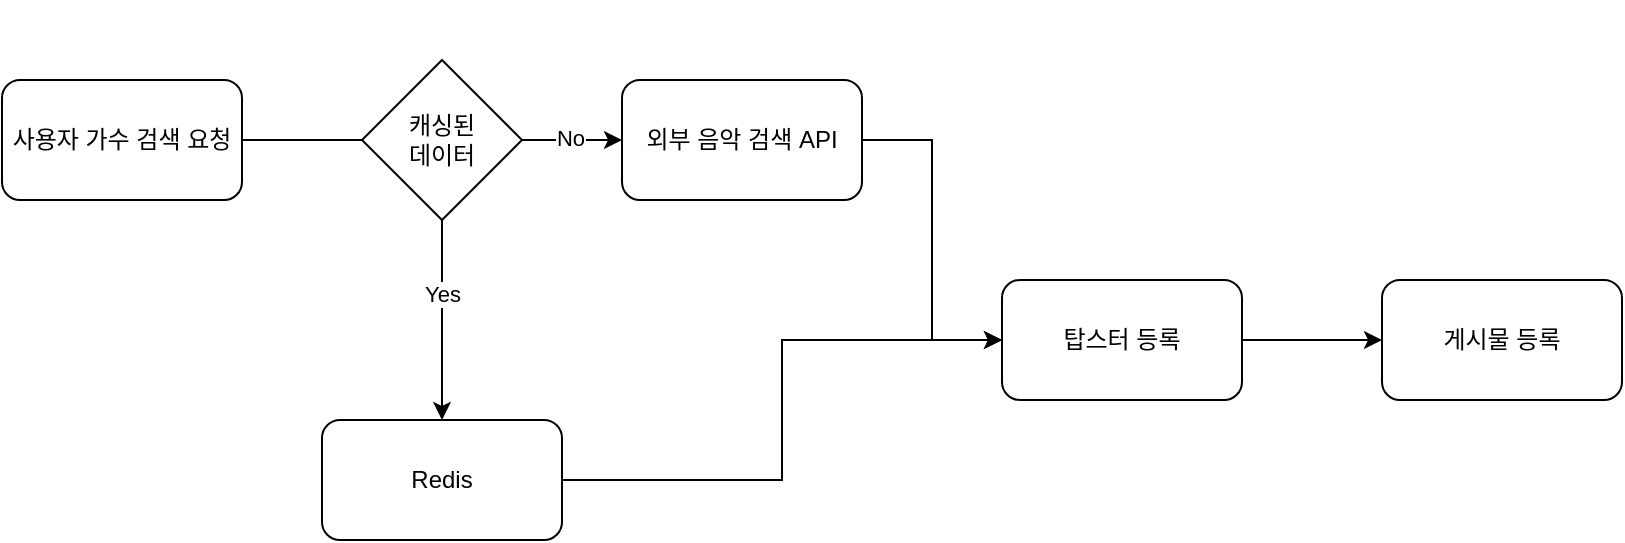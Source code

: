 <mxfile version="22.1.21" type="github">
  <diagram name="페이지-1" id="8wzVMI-fFdZHt3961dAr">
    <mxGraphModel dx="1050" dy="522" grid="1" gridSize="10" guides="1" tooltips="1" connect="1" arrows="1" fold="1" page="1" pageScale="1" pageWidth="827" pageHeight="1169" math="0" shadow="0">
      <root>
        <mxCell id="0" />
        <mxCell id="1" parent="0" />
        <mxCell id="0nnxCCLFR0tTlaFnBlpE-3" style="edgeStyle=orthogonalEdgeStyle;rounded=0;orthogonalLoop=1;jettySize=auto;html=1;entryX=0;entryY=0.5;entryDx=0;entryDy=0;" edge="1" parent="1" source="0nnxCCLFR0tTlaFnBlpE-1">
          <mxGeometry relative="1" as="geometry">
            <mxPoint x="290" y="150" as="targetPoint" />
          </mxGeometry>
        </mxCell>
        <mxCell id="0nnxCCLFR0tTlaFnBlpE-1" value="사용자 가수 검색 요청" style="rounded=1;whiteSpace=wrap;html=1;" vertex="1" parent="1">
          <mxGeometry x="70" y="120" width="120" height="60" as="geometry" />
        </mxCell>
        <mxCell id="0nnxCCLFR0tTlaFnBlpE-14" style="edgeStyle=orthogonalEdgeStyle;rounded=0;orthogonalLoop=1;jettySize=auto;html=1;entryX=0;entryY=0.5;entryDx=0;entryDy=0;" edge="1" parent="1" source="0nnxCCLFR0tTlaFnBlpE-4" target="0nnxCCLFR0tTlaFnBlpE-5">
          <mxGeometry relative="1" as="geometry">
            <Array as="points">
              <mxPoint x="350" y="150" />
              <mxPoint x="350" y="150" />
            </Array>
          </mxGeometry>
        </mxCell>
        <mxCell id="0nnxCCLFR0tTlaFnBlpE-19" value="No" style="edgeLabel;html=1;align=center;verticalAlign=middle;resizable=0;points=[];" vertex="1" connectable="0" parent="0nnxCCLFR0tTlaFnBlpE-14">
          <mxGeometry x="-0.04" y="1" relative="1" as="geometry">
            <mxPoint as="offset" />
          </mxGeometry>
        </mxCell>
        <mxCell id="0nnxCCLFR0tTlaFnBlpE-17" style="edgeStyle=orthogonalEdgeStyle;rounded=0;orthogonalLoop=1;jettySize=auto;html=1;entryX=0.5;entryY=0;entryDx=0;entryDy=0;" edge="1" parent="1" source="0nnxCCLFR0tTlaFnBlpE-4" target="0nnxCCLFR0tTlaFnBlpE-6">
          <mxGeometry relative="1" as="geometry">
            <mxPoint x="310" y="290" as="targetPoint" />
          </mxGeometry>
        </mxCell>
        <mxCell id="0nnxCCLFR0tTlaFnBlpE-20" value="Yes" style="edgeLabel;html=1;align=center;verticalAlign=middle;resizable=0;points=[];" vertex="1" connectable="0" parent="0nnxCCLFR0tTlaFnBlpE-17">
          <mxGeometry x="-0.256" relative="1" as="geometry">
            <mxPoint as="offset" />
          </mxGeometry>
        </mxCell>
        <mxCell id="0nnxCCLFR0tTlaFnBlpE-4" value="캐싱된&lt;br&gt;데이터" style="rhombus;whiteSpace=wrap;html=1;" vertex="1" parent="1">
          <mxGeometry x="250" y="110" width="80" height="80" as="geometry" />
        </mxCell>
        <mxCell id="0nnxCCLFR0tTlaFnBlpE-18" style="edgeStyle=orthogonalEdgeStyle;rounded=0;orthogonalLoop=1;jettySize=auto;html=1;entryX=0;entryY=0.5;entryDx=0;entryDy=0;" edge="1" parent="1" source="0nnxCCLFR0tTlaFnBlpE-5" target="0nnxCCLFR0tTlaFnBlpE-9">
          <mxGeometry relative="1" as="geometry" />
        </mxCell>
        <mxCell id="0nnxCCLFR0tTlaFnBlpE-5" value="외부 음악 검색 API" style="rounded=1;whiteSpace=wrap;html=1;" vertex="1" parent="1">
          <mxGeometry x="380" y="120" width="120" height="60" as="geometry" />
        </mxCell>
        <mxCell id="0nnxCCLFR0tTlaFnBlpE-11" style="edgeStyle=orthogonalEdgeStyle;rounded=0;orthogonalLoop=1;jettySize=auto;html=1;entryX=0;entryY=0.5;entryDx=0;entryDy=0;" edge="1" parent="1" source="0nnxCCLFR0tTlaFnBlpE-6" target="0nnxCCLFR0tTlaFnBlpE-9">
          <mxGeometry relative="1" as="geometry" />
        </mxCell>
        <mxCell id="0nnxCCLFR0tTlaFnBlpE-6" value="Redis" style="rounded=1;whiteSpace=wrap;html=1;" vertex="1" parent="1">
          <mxGeometry x="230" y="290" width="120" height="60" as="geometry" />
        </mxCell>
        <mxCell id="0nnxCCLFR0tTlaFnBlpE-22" style="edgeStyle=orthogonalEdgeStyle;rounded=0;orthogonalLoop=1;jettySize=auto;html=1;entryX=0;entryY=0.5;entryDx=0;entryDy=0;" edge="1" parent="1" source="0nnxCCLFR0tTlaFnBlpE-9" target="0nnxCCLFR0tTlaFnBlpE-21">
          <mxGeometry relative="1" as="geometry" />
        </mxCell>
        <mxCell id="0nnxCCLFR0tTlaFnBlpE-9" value="탑스터 등록" style="rounded=1;whiteSpace=wrap;html=1;" vertex="1" parent="1">
          <mxGeometry x="570" y="220" width="120" height="60" as="geometry" />
        </mxCell>
        <mxCell id="0nnxCCLFR0tTlaFnBlpE-12" value="" style="shape=image;html=1;verticalAlign=top;verticalLabelPosition=bottom;labelBackgroundColor=#ffffff;imageAspect=0;aspect=fixed;image=https://cdn2.iconfinder.com/data/icons/social-media-2189/48/25-Spotify-128.png" vertex="1" parent="1">
          <mxGeometry x="414" y="80" width="50" height="50" as="geometry" />
        </mxCell>
        <mxCell id="0nnxCCLFR0tTlaFnBlpE-21" value="게시물 등록" style="rounded=1;whiteSpace=wrap;html=1;" vertex="1" parent="1">
          <mxGeometry x="760" y="220" width="120" height="60" as="geometry" />
        </mxCell>
      </root>
    </mxGraphModel>
  </diagram>
</mxfile>
